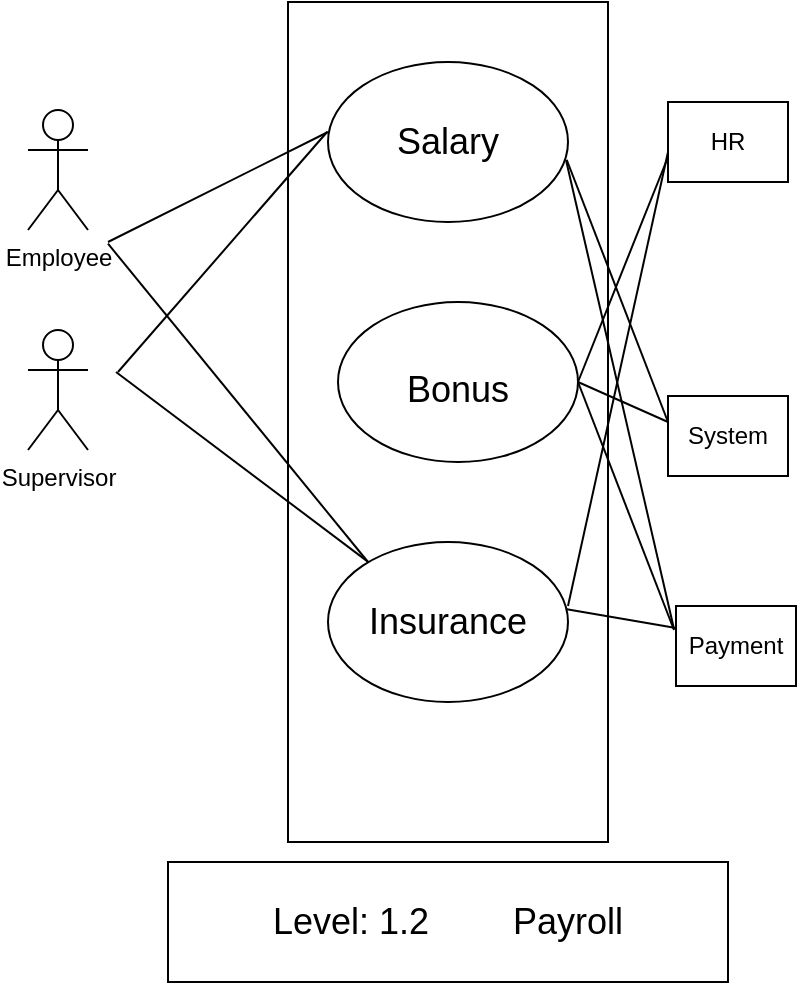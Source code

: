 <mxfile version="20.2.7" type="github"><diagram id="1xV9rFDHpbAzDHwY5ADk" name="Page-1"><mxGraphModel dx="868" dy="482" grid="1" gridSize="10" guides="1" tooltips="1" connect="1" arrows="1" fold="1" page="1" pageScale="1" pageWidth="850" pageHeight="1100" math="0" shadow="0"><root><mxCell id="0"/><mxCell id="1" parent="0"/><mxCell id="6MNwf-qwvuT5a7XczWDS-1" value="" style="rounded=0;whiteSpace=wrap;html=1;" vertex="1" parent="1"><mxGeometry x="340" y="10" width="160" height="420" as="geometry"/></mxCell><mxCell id="6MNwf-qwvuT5a7XczWDS-2" value="" style="rounded=0;whiteSpace=wrap;html=1;" vertex="1" parent="1"><mxGeometry x="530" y="60" width="60" height="40" as="geometry"/></mxCell><mxCell id="6MNwf-qwvuT5a7XczWDS-3" value="" style="ellipse;whiteSpace=wrap;html=1;" vertex="1" parent="1"><mxGeometry x="360" y="40" width="120" height="80" as="geometry"/></mxCell><mxCell id="6MNwf-qwvuT5a7XczWDS-5" value="" style="ellipse;whiteSpace=wrap;html=1;" vertex="1" parent="1"><mxGeometry x="360" y="280" width="120" height="80" as="geometry"/></mxCell><mxCell id="6MNwf-qwvuT5a7XczWDS-6" value="" style="ellipse;whiteSpace=wrap;html=1;" vertex="1" parent="1"><mxGeometry x="365" y="160" width="120" height="80" as="geometry"/></mxCell><mxCell id="6MNwf-qwvuT5a7XczWDS-7" value="&lt;font style=&quot;font-size: 18px;&quot;&gt;Salary&lt;/font&gt;" style="text;html=1;strokeColor=none;fillColor=none;align=center;verticalAlign=middle;whiteSpace=wrap;rounded=0;" vertex="1" parent="1"><mxGeometry x="390" y="65" width="60" height="30" as="geometry"/></mxCell><mxCell id="6MNwf-qwvuT5a7XczWDS-9" value="&lt;font style=&quot;font-size: 18px;&quot;&gt;Bonus&lt;/font&gt;" style="text;html=1;strokeColor=none;fillColor=none;align=center;verticalAlign=middle;whiteSpace=wrap;rounded=0;" vertex="1" parent="1"><mxGeometry x="395" y="189" width="60" height="30" as="geometry"/></mxCell><mxCell id="6MNwf-qwvuT5a7XczWDS-10" value="&lt;font style=&quot;font-size: 18px;&quot;&gt;Insurance&lt;/font&gt;" style="text;html=1;strokeColor=none;fillColor=none;align=center;verticalAlign=middle;whiteSpace=wrap;rounded=0;" vertex="1" parent="1"><mxGeometry x="390" y="305" width="60" height="30" as="geometry"/></mxCell><mxCell id="6MNwf-qwvuT5a7XczWDS-12" value="" style="endArrow=none;html=1;rounded=0;" edge="1" parent="1"><mxGeometry width="50" height="50" relative="1" as="geometry"><mxPoint x="250" y="130.846" as="sourcePoint"/><mxPoint x="380" y="290" as="targetPoint"/></mxGeometry></mxCell><mxCell id="6MNwf-qwvuT5a7XczWDS-14" value="" style="endArrow=none;html=1;rounded=0;" edge="1" parent="1"><mxGeometry width="50" height="50" relative="1" as="geometry"><mxPoint x="250" y="130.0" as="sourcePoint"/><mxPoint x="360" y="75.0" as="targetPoint"/></mxGeometry></mxCell><mxCell id="6MNwf-qwvuT5a7XczWDS-15" value="Employee" style="shape=umlActor;verticalLabelPosition=bottom;verticalAlign=top;html=1;outlineConnect=0;" vertex="1" parent="1"><mxGeometry x="210" y="64" width="30" height="60" as="geometry"/></mxCell><mxCell id="6MNwf-qwvuT5a7XczWDS-16" value="Supervisor" style="shape=umlActor;verticalLabelPosition=bottom;verticalAlign=top;html=1;outlineConnect=0;" vertex="1" parent="1"><mxGeometry x="210" y="174" width="30" height="60" as="geometry"/></mxCell><mxCell id="6MNwf-qwvuT5a7XczWDS-17" value="HR" style="text;html=1;strokeColor=none;fillColor=none;align=center;verticalAlign=middle;whiteSpace=wrap;rounded=0;" vertex="1" parent="1"><mxGeometry x="530" y="65" width="60" height="30" as="geometry"/></mxCell><mxCell id="6MNwf-qwvuT5a7XczWDS-18" value="" style="endArrow=none;html=1;rounded=0;" edge="1" parent="1" target="6MNwf-qwvuT5a7XczWDS-5"><mxGeometry width="50" height="50" relative="1" as="geometry"><mxPoint x="254" y="195.0" as="sourcePoint"/><mxPoint x="364" y="450" as="targetPoint"/></mxGeometry></mxCell><mxCell id="6MNwf-qwvuT5a7XczWDS-20" value="" style="endArrow=none;html=1;rounded=0;entryX=-0.003;entryY=0.436;entryDx=0;entryDy=0;entryPerimeter=0;" edge="1" parent="1" target="6MNwf-qwvuT5a7XczWDS-3"><mxGeometry width="50" height="50" relative="1" as="geometry"><mxPoint x="255" y="195.0" as="sourcePoint"/><mxPoint x="360" y="80" as="targetPoint"/></mxGeometry></mxCell><mxCell id="6MNwf-qwvuT5a7XczWDS-22" value="" style="endArrow=none;html=1;rounded=0;entryX=0;entryY=0.75;entryDx=0;entryDy=0;exitX=1;exitY=0.5;exitDx=0;exitDy=0;" edge="1" parent="1" source="6MNwf-qwvuT5a7XczWDS-6" target="6MNwf-qwvuT5a7XczWDS-17"><mxGeometry width="50" height="50" relative="1" as="geometry"><mxPoint x="480" y="180" as="sourcePoint"/><mxPoint x="529" y="121" as="targetPoint"/></mxGeometry></mxCell><mxCell id="6MNwf-qwvuT5a7XczWDS-25" value="" style="rounded=0;whiteSpace=wrap;html=1;" vertex="1" parent="1"><mxGeometry x="530" y="207" width="60" height="40" as="geometry"/></mxCell><mxCell id="6MNwf-qwvuT5a7XczWDS-26" value="System" style="text;html=1;strokeColor=none;fillColor=none;align=center;verticalAlign=middle;whiteSpace=wrap;rounded=0;" vertex="1" parent="1"><mxGeometry x="530" y="212" width="60" height="30" as="geometry"/></mxCell><mxCell id="6MNwf-qwvuT5a7XczWDS-28" value="" style="endArrow=none;html=1;rounded=0;exitX=1;exitY=0.5;exitDx=0;exitDy=0;" edge="1" parent="1" source="6MNwf-qwvuT5a7XczWDS-6"><mxGeometry width="50" height="50" relative="1" as="geometry"><mxPoint x="480" y="180.0" as="sourcePoint"/><mxPoint x="530" y="220.0" as="targetPoint"/></mxGeometry></mxCell><mxCell id="6MNwf-qwvuT5a7XczWDS-30" value="" style="endArrow=none;html=1;rounded=0;exitX=1.003;exitY=0.661;exitDx=0;exitDy=0;exitPerimeter=0;" edge="1" parent="1"><mxGeometry width="50" height="50" relative="1" as="geometry"><mxPoint x="479.36" y="88.88" as="sourcePoint"/><mxPoint x="530" y="220.0" as="targetPoint"/></mxGeometry></mxCell><mxCell id="6MNwf-qwvuT5a7XczWDS-31" value="" style="endArrow=none;html=1;rounded=0;" edge="1" parent="1"><mxGeometry width="50" height="50" relative="1" as="geometry"><mxPoint x="480" y="312" as="sourcePoint"/><mxPoint x="530" y="85" as="targetPoint"/></mxGeometry></mxCell><mxCell id="6MNwf-qwvuT5a7XczWDS-32" value="" style="rounded=0;whiteSpace=wrap;html=1;" vertex="1" parent="1"><mxGeometry x="280" y="440" width="280" height="60" as="geometry"/></mxCell><mxCell id="6MNwf-qwvuT5a7XczWDS-33" value="&lt;font style=&quot;font-size: 18px;&quot;&gt;Level: 1.2&amp;nbsp;&lt;span style=&quot;white-space: pre;&quot;&gt;&#9;&lt;/span&gt;Payroll&lt;/font&gt;" style="text;html=1;strokeColor=none;fillColor=none;align=center;verticalAlign=middle;whiteSpace=wrap;rounded=0;" vertex="1" parent="1"><mxGeometry x="300" y="455" width="240" height="30" as="geometry"/></mxCell><mxCell id="6MNwf-qwvuT5a7XczWDS-34" value="" style="rounded=0;whiteSpace=wrap;html=1;" vertex="1" parent="1"><mxGeometry x="534" y="312" width="60" height="40" as="geometry"/></mxCell><mxCell id="6MNwf-qwvuT5a7XczWDS-35" value="Payment" style="text;html=1;strokeColor=none;fillColor=none;align=center;verticalAlign=middle;whiteSpace=wrap;rounded=0;" vertex="1" parent="1"><mxGeometry x="534" y="317" width="60" height="30" as="geometry"/></mxCell><mxCell id="6MNwf-qwvuT5a7XczWDS-36" value="" style="endArrow=none;html=1;rounded=0;fontSize=18;exitX=0;exitY=0.25;exitDx=0;exitDy=0;" edge="1" parent="1"><mxGeometry width="50" height="50" relative="1" as="geometry"><mxPoint x="533.0" y="323.5" as="sourcePoint"/><mxPoint x="479" y="89" as="targetPoint"/></mxGeometry></mxCell><mxCell id="6MNwf-qwvuT5a7XczWDS-37" value="" style="endArrow=none;html=1;rounded=0;fontSize=18;entryX=1;entryY=0.5;entryDx=0;entryDy=0;" edge="1" parent="1" target="6MNwf-qwvuT5a7XczWDS-6"><mxGeometry width="50" height="50" relative="1" as="geometry"><mxPoint x="533.0" y="324" as="sourcePoint"/><mxPoint x="480.6" y="185.6" as="targetPoint"/></mxGeometry></mxCell><mxCell id="6MNwf-qwvuT5a7XczWDS-39" value="" style="endArrow=none;html=1;rounded=0;fontSize=18;exitX=0.995;exitY=0.42;exitDx=0;exitDy=0;exitPerimeter=0;" edge="1" parent="1" source="6MNwf-qwvuT5a7XczWDS-5"><mxGeometry width="50" height="50" relative="1" as="geometry"><mxPoint x="484" y="373" as="sourcePoint"/><mxPoint x="534" y="323" as="targetPoint"/></mxGeometry></mxCell></root></mxGraphModel></diagram></mxfile>